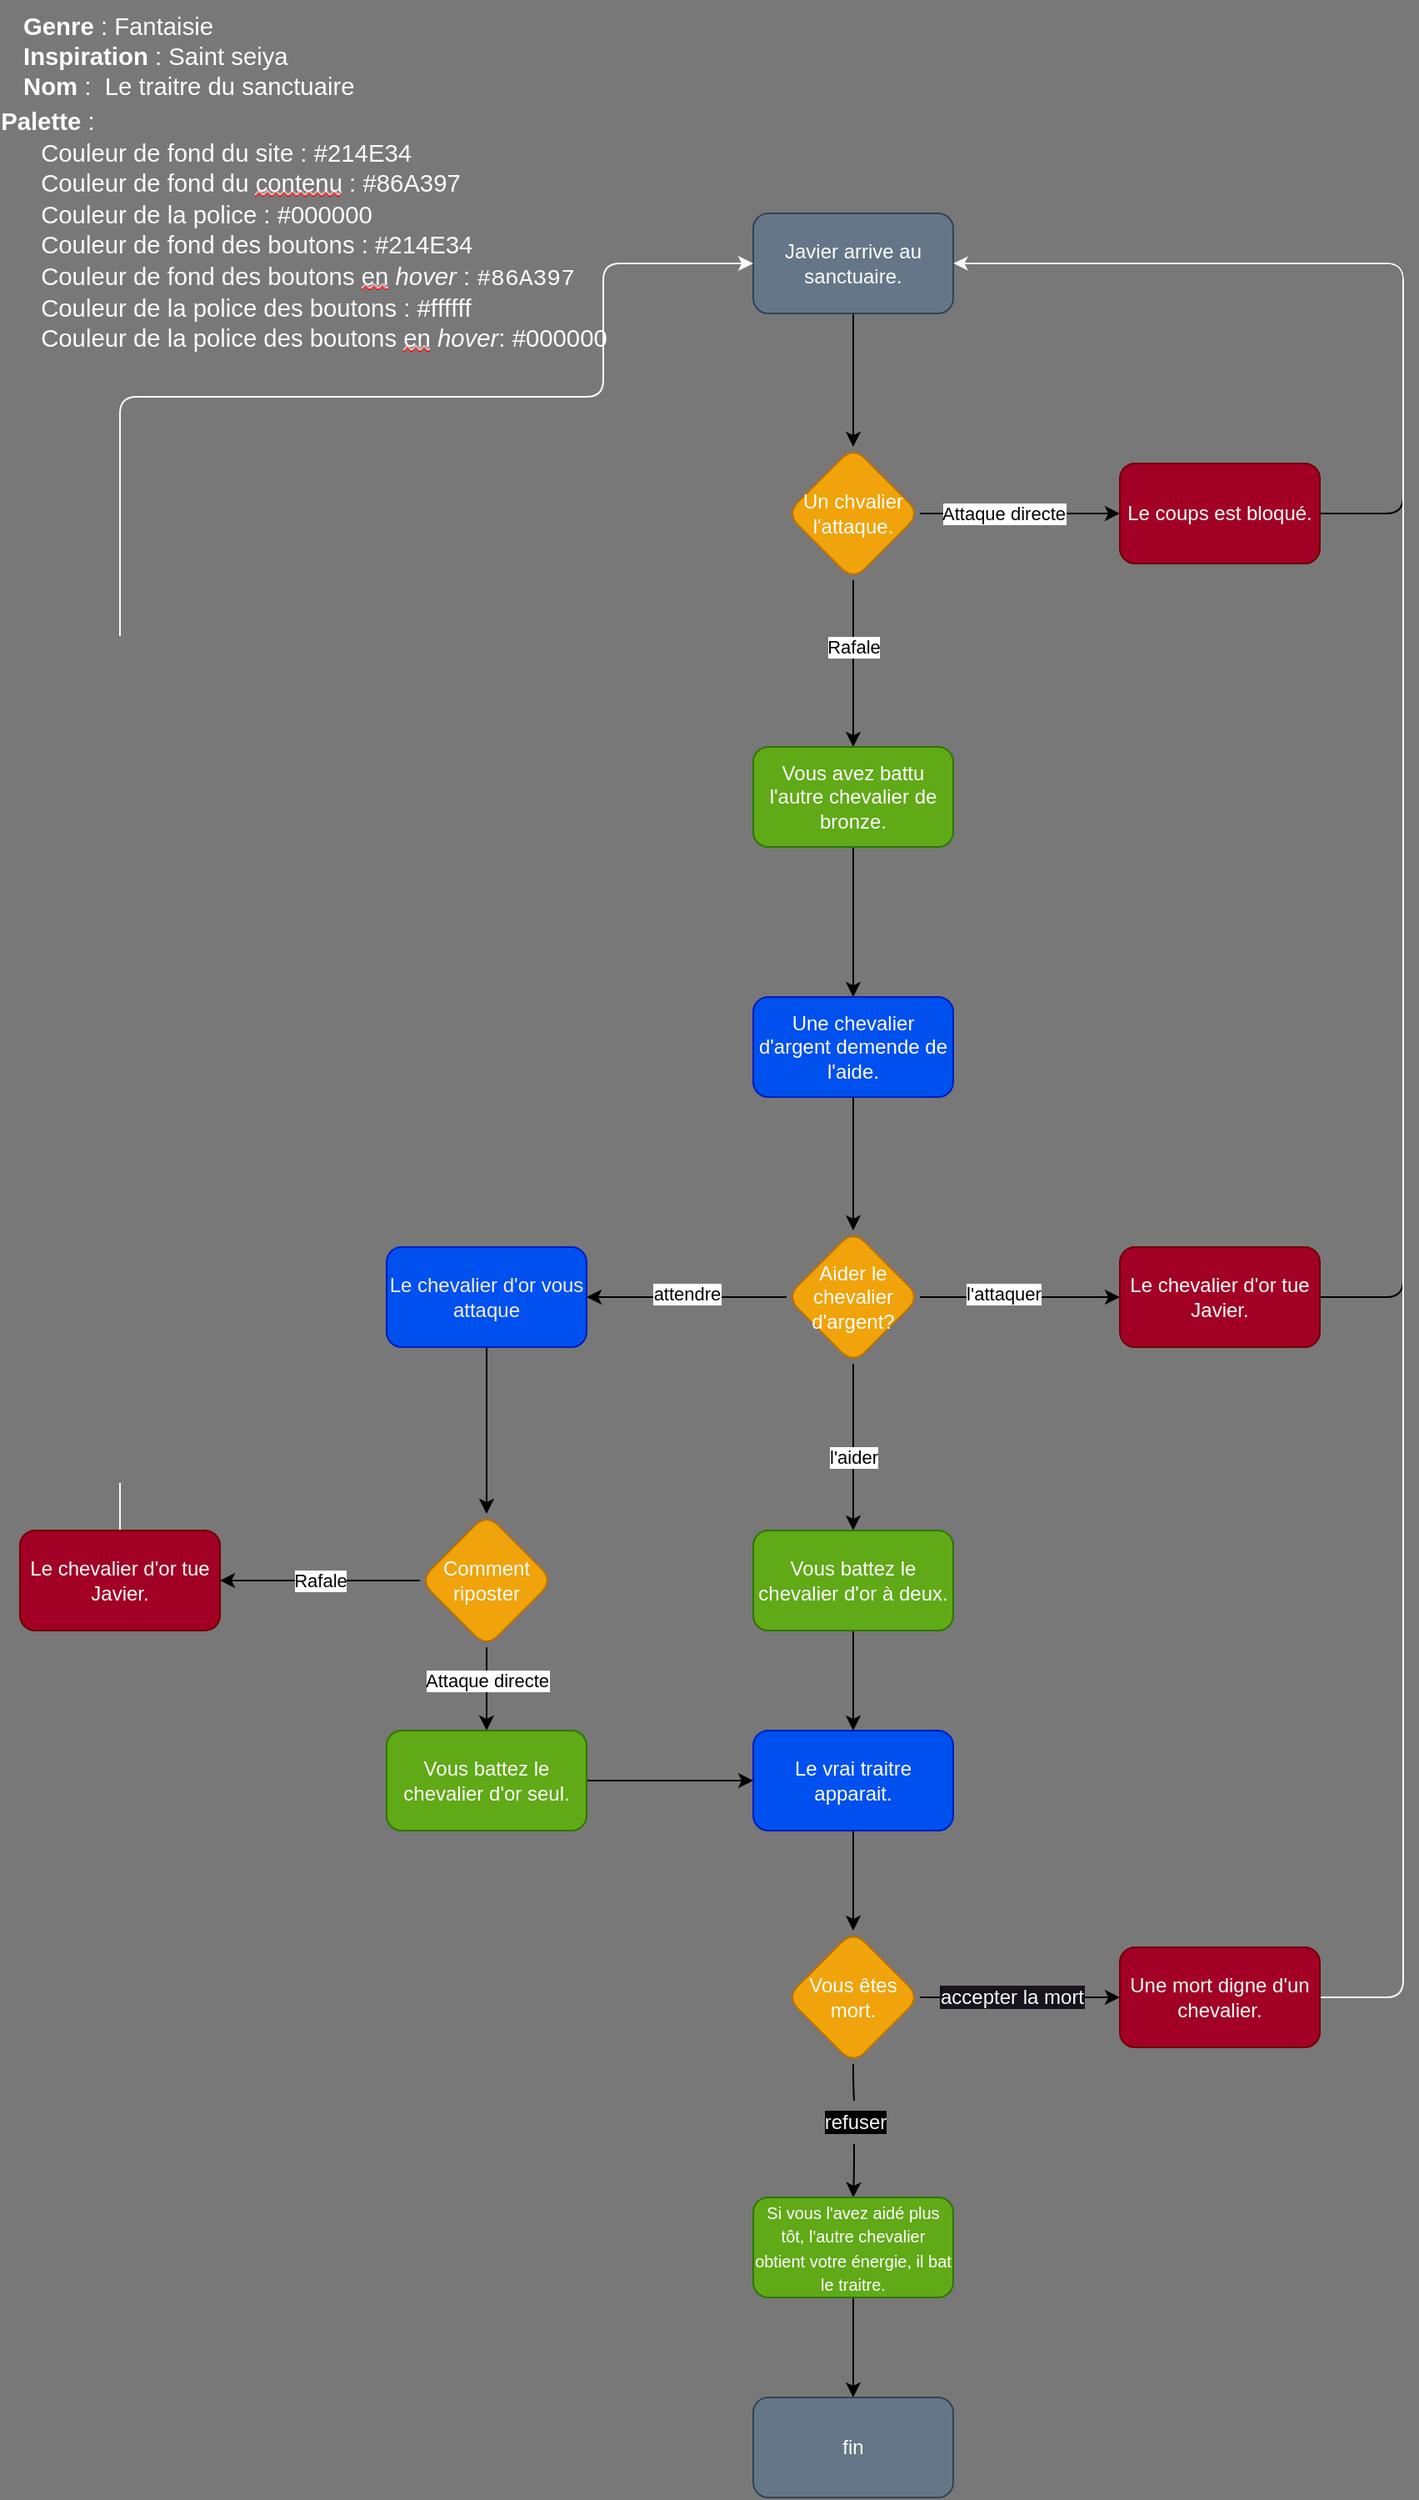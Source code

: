 <mxfile>
    <diagram id="e-8CFmKylmewfyXXPUCR" name="Page-1">
        <mxGraphModel dx="1212" dy="787" grid="0" gridSize="10" guides="0" tooltips="1" connect="1" arrows="1" fold="1" page="0" pageScale="1" pageWidth="850" pageHeight="1100" background="#787878" math="0" shadow="0">
            <root>
                <mxCell id="0"/>
                <mxCell id="1" parent="0"/>
                <mxCell id="6" style="edgeStyle=none;html=1;exitX=0.5;exitY=1;exitDx=0;exitDy=0;entryX=0.5;entryY=0;entryDx=0;entryDy=0;" parent="1" source="2" target="3" edge="1">
                    <mxGeometry relative="1" as="geometry"/>
                </mxCell>
                <mxCell id="2" value="Javier arrive au sanctuaire." style="rounded=1;whiteSpace=wrap;html=1;fillColor=#647687;fontColor=#ffffff;strokeColor=#314354;" parent="1" vertex="1">
                    <mxGeometry x="450" y="130" width="120" height="60" as="geometry"/>
                </mxCell>
                <mxCell id="7" style="edgeStyle=none;html=1;exitX=1;exitY=0.5;exitDx=0;exitDy=0;entryX=0;entryY=0.5;entryDx=0;entryDy=0;" parent="1" source="3" target="4" edge="1">
                    <mxGeometry relative="1" as="geometry"/>
                </mxCell>
                <mxCell id="10" value="Attaque directe" style="edgeLabel;html=1;align=center;verticalAlign=middle;resizable=0;points=[];" parent="7" vertex="1" connectable="0">
                    <mxGeometry x="-0.2" y="-2" relative="1" as="geometry">
                        <mxPoint x="2" y="-2" as="offset"/>
                    </mxGeometry>
                </mxCell>
                <mxCell id="8" style="edgeStyle=none;html=1;exitX=0.5;exitY=1;exitDx=0;exitDy=0;entryX=0.5;entryY=0;entryDx=0;entryDy=0;" parent="1" source="3" target="5" edge="1">
                    <mxGeometry relative="1" as="geometry"/>
                </mxCell>
                <mxCell id="11" value="Rafale" style="edgeLabel;html=1;align=center;verticalAlign=middle;resizable=0;points=[];" parent="8" vertex="1" connectable="0">
                    <mxGeometry x="0.22" relative="1" as="geometry">
                        <mxPoint y="-21" as="offset"/>
                    </mxGeometry>
                </mxCell>
                <mxCell id="3" value="&lt;font color=&quot;#ffffff&quot;&gt;Un chvalier l'attaque.&lt;/font&gt;" style="rhombus;whiteSpace=wrap;html=1;fillColor=#f0a30a;fontColor=#000000;strokeColor=#BD7000;rounded=1;" parent="1" vertex="1">
                    <mxGeometry x="470" y="270" width="80" height="80" as="geometry"/>
                </mxCell>
                <mxCell id="27" style="edgeStyle=orthogonalEdgeStyle;html=1;exitX=1;exitY=0.5;exitDx=0;exitDy=0;fontColor=#FCFCFC;entryX=1;entryY=0.5;entryDx=0;entryDy=0;" parent="1" source="4" target="2" edge="1">
                    <mxGeometry relative="1" as="geometry">
                        <mxPoint x="830" y="310" as="targetPoint"/>
                        <Array as="points">
                            <mxPoint x="840" y="310"/>
                            <mxPoint x="840" y="160"/>
                        </Array>
                    </mxGeometry>
                </mxCell>
                <mxCell id="4" value="Le coups est bloqué." style="rounded=1;whiteSpace=wrap;html=1;fillColor=#a20025;fontColor=#ffffff;strokeColor=#6F0000;" parent="1" vertex="1">
                    <mxGeometry x="670" y="280" width="120" height="60" as="geometry"/>
                </mxCell>
                <mxCell id="18" style="edgeStyle=none;html=1;exitX=0.5;exitY=1;exitDx=0;exitDy=0;entryX=0.5;entryY=0;entryDx=0;entryDy=0;fontColor=#FCFCFC;" parent="1" source="5" target="17" edge="1">
                    <mxGeometry relative="1" as="geometry"/>
                </mxCell>
                <mxCell id="5" value="Vous avez battu l'autre chevalier de bronze." style="rounded=1;whiteSpace=wrap;html=1;fillColor=#60a917;fontColor=#ffffff;strokeColor=#2D7600;" parent="1" vertex="1">
                    <mxGeometry x="450" y="450" width="120" height="60" as="geometry"/>
                </mxCell>
                <mxCell id="14" value="&lt;font color=&quot;#ffffff&quot;&gt;&lt;span style=&quot;margin: 0px; padding: 0px; user-select: text; -webkit-user-drag: none; -webkit-tap-highlight-color: transparent; font-weight: bold; font-size: 11pt; font-family: Calibri, sans-serif; line-height: 18px; font-variant-ligatures: none !important;&quot; lang=&quot;EN-US&quot; class=&quot;TextRun SCXO33708353 BCX0&quot; data-contrast=&quot;auto&quot;&gt;Genre&amp;nbsp;&lt;/span&gt;&lt;span style=&quot;margin: 0px; padding: 0px; user-select: text; -webkit-user-drag: none; -webkit-tap-highlight-color: transparent; font-size: 11pt; font-family: Calibri, sans-serif; line-height: 18px; font-variant-ligatures: none !important;&quot; lang=&quot;EN-US&quot; class=&quot;TextRun SCXO33708353 BCX0&quot; data-contrast=&quot;auto&quot;&gt;: Fantaisie&lt;/span&gt;&lt;span style=&quot;margin: 0px; padding: 0px; user-select: text; -webkit-user-drag: none; -webkit-tap-highlight-color: transparent; font-size: 11pt; line-height: 18px; font-family: WordVisiCarriageReturn_MSFontService, Calibri, sans-serif;&quot; class=&quot;LineBreakBlob BlobObject DragDrop SCXO33708353 BCX0&quot;&gt;&lt;span style=&quot;margin: 0px; padding: 0px; user-select: text; -webkit-user-drag: none; -webkit-tap-highlight-color: transparent;&quot; class=&quot;SCXO33708353 BCX0&quot;&gt;&amp;nbsp;&lt;/span&gt;&lt;br style=&quot;margin: 0px; padding: 0px; user-select: text; -webkit-user-drag: none; -webkit-tap-highlight-color: transparent;&quot; class=&quot;SCXO33708353 BCX0&quot;&gt;&lt;/span&gt;&lt;span style=&quot;margin: 0px; padding: 0px; user-select: text; -webkit-user-drag: none; -webkit-tap-highlight-color: transparent; font-weight: bold; font-size: 11pt; font-family: Calibri, sans-serif; line-height: 18px; font-variant-ligatures: none !important;&quot; lang=&quot;EN-US&quot; class=&quot;TextRun SCXO33708353 BCX0&quot; data-contrast=&quot;auto&quot;&gt;Inspiration&amp;nbsp;&lt;/span&gt;&lt;span style=&quot;margin: 0px; padding: 0px; user-select: text; -webkit-user-drag: none; -webkit-tap-highlight-color: transparent; font-size: 11pt; font-family: Calibri, sans-serif; line-height: 18px; font-variant-ligatures: none !important;&quot; lang=&quot;EN-US&quot; class=&quot;TextRun SCXO33708353 BCX0&quot; data-contrast=&quot;auto&quot;&gt;: Saint seiya&lt;/span&gt;&lt;span style=&quot;margin: 0px; padding: 0px; user-select: text; -webkit-user-drag: none; -webkit-tap-highlight-color: transparent; font-size: 11pt; line-height: 18px; font-family: WordVisiCarriageReturn_MSFontService, Calibri, sans-serif;&quot; class=&quot;LineBreakBlob BlobObject DragDrop SCXO33708353 BCX0&quot;&gt;&lt;span style=&quot;margin: 0px; padding: 0px; user-select: text; -webkit-user-drag: none; -webkit-tap-highlight-color: transparent;&quot; class=&quot;SCXO33708353 BCX0&quot;&gt;&amp;nbsp;&lt;/span&gt;&lt;br style=&quot;margin: 0px; padding: 0px; user-select: text; -webkit-user-drag: none; -webkit-tap-highlight-color: transparent;&quot; class=&quot;SCXO33708353 BCX0&quot;&gt;&lt;/span&gt;&lt;span style=&quot;margin: 0px; padding: 0px; user-select: text; -webkit-user-drag: none; -webkit-tap-highlight-color: transparent; font-weight: bold; font-size: 11pt; font-family: Calibri, sans-serif; line-height: 18px; font-variant-ligatures: none !important;&quot; lang=&quot;EN-US&quot; class=&quot;TextRun SCXO33708353 BCX0&quot; data-contrast=&quot;auto&quot;&gt;Nom&amp;nbsp;&lt;/span&gt;&lt;span style=&quot;margin: 0px; padding: 0px; user-select: text; -webkit-user-drag: none; -webkit-tap-highlight-color: transparent; font-size: 11pt; font-family: Calibri, sans-serif; line-height: 18px; font-variant-ligatures: none !important;&quot; lang=&quot;EN-US&quot; class=&quot;TextRun SCXO33708353 BCX0&quot; data-contrast=&quot;auto&quot;&gt;: &lt;/span&gt;&lt;span style=&quot;margin: 0px; padding: 0px; user-select: text; -webkit-user-drag: none; -webkit-tap-highlight-color: transparent; font-size: 11pt; line-height: 18px; font-family: Calibri, sans-serif;&quot; class=&quot;EOP SCXO33708353 BCX0&quot;&gt;&amp;nbsp;Le traitre&amp;nbsp;du sanctuaire&lt;br&gt;&lt;/span&gt;&lt;/font&gt;" style="text;html=1;align=left;verticalAlign=middle;resizable=0;points=[];autosize=1;strokeColor=none;fillColor=none;" parent="1" vertex="1">
                    <mxGeometry x="10" y="2" width="199" height="66" as="geometry"/>
                </mxCell>
                <mxCell id="16" value="&lt;p style=&quot;margin: 0px; padding: 0px; user-select: text; -webkit-user-drag: none; -webkit-tap-highlight-color: transparent; overflow-wrap: break-word; font-family: Calibri, sans-serif; font-size: 14.667px; text-align: left; vertical-align: baseline; font-kerning: none;&quot; lang=&quot;FR-CA&quot; class=&quot;Paragraph SCXO118537316 BCX0&quot;&gt;&lt;font style=&quot;&quot; color=&quot;#fcfcfc&quot;&gt;&lt;span style=&quot;margin: 0px; padding: 0px; user-select: text; -webkit-user-drag: none; -webkit-tap-highlight-color: transparent; font-weight: bold; font-size: 11pt; line-height: 18px; font-variant-ligatures: none !important;&quot; lang=&quot;EN-US&quot; class=&quot;TextRun SCXO118537316 BCX0&quot; data-contrast=&quot;auto&quot;&gt;Palette&amp;nbsp;&lt;/span&gt;&lt;span style=&quot;margin: 0px; padding: 0px; user-select: text; -webkit-user-drag: none; -webkit-tap-highlight-color: transparent; font-size: 11pt; line-height: 18px; font-variant-ligatures: none !important;&quot; lang=&quot;EN-US&quot; class=&quot;TextRun SCXO118537316 BCX0&quot; data-contrast=&quot;auto&quot;&gt;:&amp;nbsp;&lt;/span&gt;&lt;span style=&quot;margin: 0px; padding: 0px; user-select: text; -webkit-user-drag: none; -webkit-tap-highlight-color: transparent; font-size: 11pt; line-height: 18px;&quot; class=&quot;EOP SCXO118537316 BCX0&quot;&gt;&amp;nbsp;&lt;/span&gt;&lt;/font&gt;&lt;/p&gt;&lt;ul style=&quot;margin: 0px; padding: 0px; user-select: text; -webkit-user-drag: none; -webkit-tap-highlight-color: transparent; overflow: visible; cursor: text; font-family: verdana; font-size: 14.667px; text-align: left;&quot; role=&quot;list&quot; class=&quot;BulletListStyle1 SCXO118537316 BCX0&quot;&gt;&lt;li style=&quot;margin: 0px 0px 0px 24px; padding-top: 0px; padding-bottom: 0px; user-select: text; -webkit-user-drag: none; -webkit-tap-highlight-color: transparent; overflow: visible; cursor: text; clear: both; position: relative; direction: ltr; display: block; font-size: 11pt; font-family: Calibri, sans-serif; vertical-align: baseline;&quot; class=&quot;OutlineElement Ltr SCXO118537316 BCX0&quot; data-aria-level=&quot;2&quot; role=&quot;listitem&quot; data-aria-posinset=&quot;1&quot;&gt;&lt;p style=&quot;margin: 0px; padding: 0px; user-select: text; -webkit-user-drag: none; -webkit-tap-highlight-color: transparent; overflow-wrap: break-word; vertical-align: baseline; font-kerning: none;&quot; lang=&quot;FR-CA&quot; class=&quot;Paragraph SCXO118537316 BCX0&quot;&gt;&lt;font color=&quot;#fcfcfc&quot;&gt;&lt;span style=&quot;margin: 0px; padding: 0px; user-select: text; -webkit-user-drag: none; -webkit-tap-highlight-color: transparent; font-size: 11pt; line-height: 18px; font-variant-ligatures: none !important;&quot; lang=&quot;EN-US&quot; class=&quot;TextRun SCXO118537316 BCX0&quot; data-contrast=&quot;auto&quot;&gt;Couleur de fond du site : #&lt;/span&gt;&lt;span style=&quot;margin: 0px; padding: 0px; user-select: text; -webkit-user-drag: none; -webkit-tap-highlight-color: transparent; font-size: 11pt; line-height: 18px;&quot; class=&quot;EOP SCXO118537316 BCX0&quot;&gt;&lt;span style=&quot;font-size: 14.667px; font-variant-ligatures: none;&quot;&gt;214E34&lt;/span&gt;&amp;nbsp;&lt;/span&gt;&lt;/font&gt;&lt;/p&gt;&lt;/li&gt;&lt;li style=&quot;margin: 0px 0px 0px 24px; padding-top: 0px; padding-bottom: 0px; user-select: text; -webkit-user-drag: none; -webkit-tap-highlight-color: transparent; overflow: visible; cursor: text; clear: both; position: relative; direction: ltr; display: block; font-size: 11pt; font-family: Calibri, sans-serif; vertical-align: baseline;&quot; class=&quot;OutlineElement Ltr SCXO118537316 BCX0&quot; data-aria-level=&quot;2&quot; role=&quot;listitem&quot; data-aria-posinset=&quot;2&quot;&gt;&lt;p style=&quot;margin: 0px; padding: 0px; user-select: text; -webkit-user-drag: none; -webkit-tap-highlight-color: transparent; overflow-wrap: break-word; vertical-align: baseline; font-kerning: none;&quot; lang=&quot;FR-CA&quot; class=&quot;Paragraph SCXO118537316 BCX0&quot;&gt;&lt;font color=&quot;#fcfcfc&quot;&gt;&lt;span style=&quot;margin: 0px; padding: 0px; user-select: text; -webkit-user-drag: none; -webkit-tap-highlight-color: transparent; font-size: 11pt; line-height: 18px; font-variant-ligatures: none !important;&quot; lang=&quot;EN-US&quot; class=&quot;TextRun SCXO118537316 BCX0&quot; data-contrast=&quot;auto&quot;&gt;&lt;span style=&quot;margin: 0px; padding: 0px; user-select: text; -webkit-user-drag: none; -webkit-tap-highlight-color: transparent;&quot; class=&quot;NormalTextRun SCXO118537316 BCX0&quot;&gt;Couleur de fond du&amp;nbsp;&lt;/span&gt;&lt;span style=&quot;margin: 0px; padding: 0px; user-select: text; -webkit-user-drag: none; -webkit-tap-highlight-color: transparent; background-repeat: repeat-x; background-position: left bottom; background-image: url(&amp;quot;data:image/gif;base64,R0lGODlhBQAEAJECAP////8AAAAAAAAAACH5BAEAAAIALAAAAAAFAAQAAAIIlGAXCCHrTCgAOw==&amp;quot;); border-bottom: 1px solid transparent;&quot; class=&quot;SpellingError SCXO118537316 BCX0&quot;&gt;contenu&lt;/span&gt;&lt;span style=&quot;margin: 0px; padding: 0px; user-select: text; -webkit-user-drag: none; -webkit-tap-highlight-color: transparent;&quot; class=&quot;NormalTextRun SCXO118537316 BCX0&quot;&gt;&amp;nbsp;:&amp;nbsp;&lt;/span&gt;&lt;/span&gt;&lt;span style=&quot;margin: 0px; padding: 0px; user-select: text; -webkit-user-drag: none; -webkit-tap-highlight-color: transparent; font-size: 11pt; line-height: 18px;&quot; class=&quot;EOP SCXO118537316 BCX0&quot;&gt;&lt;span style=&quot;font-size: 14.667px; font-variant-ligatures: none;&quot;&gt;#&lt;/span&gt;&lt;/span&gt;&lt;/font&gt;&lt;span style=&quot;color: rgb(252, 252, 252); font-size: 14.667px; font-variant-ligatures: none; background-color: initial;&quot;&gt;86A397&lt;/span&gt;&lt;/p&gt;&lt;/li&gt;&lt;li style=&quot;margin: 0px 0px 0px 24px; padding-top: 0px; padding-bottom: 0px; user-select: text; -webkit-user-drag: none; -webkit-tap-highlight-color: transparent; overflow: visible; cursor: text; clear: both; position: relative; direction: ltr; display: block; font-size: 11pt; font-family: Calibri, sans-serif; vertical-align: baseline;&quot; class=&quot;OutlineElement Ltr SCXO118537316 BCX0&quot; data-aria-level=&quot;2&quot; role=&quot;listitem&quot; data-aria-posinset=&quot;3&quot;&gt;&lt;p style=&quot;margin: 0px; padding: 0px; user-select: text; -webkit-user-drag: none; -webkit-tap-highlight-color: transparent; overflow-wrap: break-word; vertical-align: baseline; font-kerning: none;&quot; lang=&quot;FR-CA&quot; class=&quot;Paragraph SCXO118537316 BCX0&quot;&gt;&lt;font color=&quot;#fcfcfc&quot;&gt;&lt;span style=&quot;margin: 0px; padding: 0px; user-select: text; -webkit-user-drag: none; -webkit-tap-highlight-color: transparent; font-size: 11pt; line-height: 18px; font-variant-ligatures: none !important;&quot; lang=&quot;EN-US&quot; class=&quot;TextRun SCXO118537316 BCX0&quot; data-contrast=&quot;auto&quot;&gt;Couleur de la police : #000000&lt;/span&gt;&lt;span style=&quot;margin: 0px; padding: 0px; user-select: text; -webkit-user-drag: none; -webkit-tap-highlight-color: transparent; font-size: 11pt; line-height: 18px;&quot; class=&quot;EOP SCXO118537316 BCX0&quot;&gt;&amp;nbsp;&lt;/span&gt;&lt;/font&gt;&lt;/p&gt;&lt;/li&gt;&lt;li style=&quot;margin: 0px 0px 0px 24px; padding-top: 0px; padding-bottom: 0px; user-select: text; -webkit-user-drag: none; -webkit-tap-highlight-color: transparent; overflow: visible; cursor: text; clear: both; position: relative; direction: ltr; display: block; font-size: 11pt; font-family: Calibri, sans-serif; vertical-align: baseline;&quot; class=&quot;OutlineElement Ltr SCXO118537316 BCX0&quot; data-aria-level=&quot;2&quot; role=&quot;listitem&quot; data-aria-posinset=&quot;4&quot;&gt;&lt;p style=&quot;margin: 0px; padding: 0px; user-select: text; -webkit-user-drag: none; -webkit-tap-highlight-color: transparent; overflow-wrap: break-word; vertical-align: baseline; font-kerning: none;&quot; lang=&quot;FR-CA&quot; class=&quot;Paragraph SCXO118537316 BCX0&quot;&gt;&lt;font color=&quot;#fcfcfc&quot;&gt;&lt;span style=&quot;margin: 0px; padding: 0px; user-select: text; -webkit-user-drag: none; -webkit-tap-highlight-color: transparent; font-size: 11pt; line-height: 18px; font-variant-ligatures: none !important;&quot; lang=&quot;EN-US&quot; class=&quot;TextRun SCXO118537316 BCX0&quot; data-contrast=&quot;auto&quot;&gt;Couleur de fond des boutons : #&lt;/span&gt;&lt;/font&gt;&lt;span style=&quot;background-color: initial; color: rgb(252, 252, 252); font-size: 14.667px; font-variant-ligatures: none;&quot;&gt;214E34&lt;/span&gt;&lt;span style=&quot;background-color: initial; color: rgb(252, 252, 252); font-size: 14.667px;&quot;&gt;&amp;nbsp;&lt;/span&gt;&lt;/p&gt;&lt;/li&gt;&lt;li style=&quot;margin: 0px 0px 0px 24px; padding-top: 0px; padding-bottom: 0px; user-select: text; -webkit-user-drag: none; -webkit-tap-highlight-color: transparent; overflow: visible; cursor: text; clear: both; position: relative; direction: ltr; display: block; font-size: 11pt; font-family: Calibri, sans-serif; vertical-align: baseline;&quot; class=&quot;OutlineElement Ltr SCXO118537316 BCX0&quot; data-aria-level=&quot;2&quot; role=&quot;listitem&quot; data-aria-posinset=&quot;5&quot;&gt;&lt;p style=&quot;margin: 0px; padding: 0px; user-select: text; -webkit-user-drag: none; -webkit-tap-highlight-color: transparent; overflow-wrap: break-word; vertical-align: baseline; font-kerning: none;&quot; lang=&quot;FR-CA&quot; class=&quot;Paragraph SCXO118537316 BCX0&quot;&gt;&lt;font color=&quot;#fcfcfc&quot;&gt;&lt;span style=&quot;margin: 0px; padding: 0px; user-select: text; -webkit-user-drag: none; -webkit-tap-highlight-color: transparent; font-size: 11pt; line-height: 18px; font-variant-ligatures: none !important;&quot; lang=&quot;EN-US&quot; class=&quot;TextRun SCXO118537316 BCX0&quot; data-contrast=&quot;auto&quot;&gt;&lt;span style=&quot;margin: 0px; padding: 0px; user-select: text; -webkit-user-drag: none; -webkit-tap-highlight-color: transparent;&quot; class=&quot;NormalTextRun SCXO118537316 BCX0&quot;&gt;Couleur de fond des boutons&amp;nbsp;&lt;/span&gt;&lt;span style=&quot;margin: 0px; padding: 0px; user-select: text; -webkit-user-drag: none; -webkit-tap-highlight-color: transparent; background-repeat: repeat-x; background-position: left bottom; background-image: url(&amp;quot;data:image/gif;base64,R0lGODlhBQAEAJECAP////8AAAAAAAAAACH5BAEAAAIALAAAAAAFAAQAAAIIlGAXCCHrTCgAOw==&amp;quot;); border-bottom: 1px solid transparent;&quot; class=&quot;SpellingError SCXO118537316 BCX0&quot;&gt;en&lt;/span&gt;&lt;span style=&quot;margin: 0px; padding: 0px; user-select: text; -webkit-user-drag: none; -webkit-tap-highlight-color: transparent;&quot; class=&quot;NormalTextRun SCXO118537316 BCX0&quot;&gt;&amp;nbsp;&lt;/span&gt;&lt;/span&gt;&lt;span style=&quot;margin: 0px; padding: 0px; user-select: text; -webkit-user-drag: none; -webkit-tap-highlight-color: transparent; font-style: italic; font-size: 11pt; line-height: 18px; font-variant-ligatures: none !important;&quot; lang=&quot;EN-US&quot; class=&quot;TextRun SCXO118537316 BCX0&quot; data-contrast=&quot;auto&quot;&gt;hover&amp;nbsp;&lt;/span&gt;&lt;span style=&quot;margin: 0px; padding: 0px; user-select: text; -webkit-user-drag: none; -webkit-tap-highlight-color: transparent; font-size: 11pt; line-height: 18px; font-variant-ligatures: none !important;&quot; lang=&quot;EN-US&quot; class=&quot;TextRun SCXO118537316 BCX0&quot; data-contrast=&quot;auto&quot;&gt;:&amp;nbsp;&lt;/span&gt;&lt;/font&gt;&lt;span style=&quot;font-family: Consolas, &amp;quot;Courier New&amp;quot;, monospace; font-size: 14px;&quot;&gt;&lt;font color=&quot;#fcfcfc&quot;&gt;#86A397&lt;/font&gt;&lt;/span&gt;&lt;span style=&quot;font-size: 11pt; color: rgb(252, 252, 252); background-color: initial;&quot;&gt;&amp;nbsp;&lt;/span&gt;&lt;/p&gt;&lt;/li&gt;&lt;li style=&quot;margin: 0px 0px 0px 24px; padding-top: 0px; padding-bottom: 0px; user-select: text; -webkit-user-drag: none; -webkit-tap-highlight-color: transparent; overflow: visible; cursor: text; clear: both; position: relative; direction: ltr; display: block; font-size: 11pt; font-family: Calibri, sans-serif; vertical-align: baseline;&quot; class=&quot;OutlineElement Ltr SCXO118537316 BCX0&quot; data-aria-level=&quot;2&quot; role=&quot;listitem&quot; data-aria-posinset=&quot;6&quot;&gt;&lt;p style=&quot;margin: 0px; padding: 0px; user-select: text; -webkit-user-drag: none; -webkit-tap-highlight-color: transparent; overflow-wrap: break-word; vertical-align: baseline; font-kerning: none;&quot; lang=&quot;FR-CA&quot; class=&quot;Paragraph SCXO118537316 BCX0&quot;&gt;&lt;font color=&quot;#fcfcfc&quot;&gt;&lt;span style=&quot;margin: 0px; padding: 0px; user-select: text; -webkit-user-drag: none; -webkit-tap-highlight-color: transparent; font-size: 11pt; line-height: 18px; font-variant-ligatures: none !important;&quot; lang=&quot;EN-US&quot; class=&quot;TextRun SCXO118537316 BCX0&quot; data-contrast=&quot;auto&quot;&gt;Couleur de la police des boutons : #ffffff&lt;/span&gt;&lt;span style=&quot;margin: 0px; padding: 0px; user-select: text; -webkit-user-drag: none; -webkit-tap-highlight-color: transparent; font-size: 11pt; line-height: 18px;&quot; class=&quot;EOP SCXO118537316 BCX0&quot;&gt;&amp;nbsp;&lt;/span&gt;&lt;/font&gt;&lt;/p&gt;&lt;/li&gt;&lt;li style=&quot;margin: 0px 0px 0px 24px; padding-top: 0px; padding-bottom: 0px; user-select: text; -webkit-user-drag: none; -webkit-tap-highlight-color: transparent; overflow: visible; cursor: text; clear: both; position: relative; direction: ltr; display: block; font-size: 11pt; font-family: Calibri, sans-serif; vertical-align: baseline;&quot; class=&quot;OutlineElement Ltr SCXO118537316 BCX0&quot; data-aria-level=&quot;2&quot; role=&quot;listitem&quot; data-aria-posinset=&quot;7&quot;&gt;&lt;p style=&quot;margin: 0px; padding: 0px; user-select: text; -webkit-user-drag: none; -webkit-tap-highlight-color: transparent; overflow-wrap: break-word; vertical-align: baseline; font-kerning: none;&quot; lang=&quot;FR-CA&quot; class=&quot;Paragraph SCXO118537316 BCX0&quot;&gt;&lt;font style=&quot;&quot; color=&quot;#fcfcfc&quot;&gt;&lt;span style=&quot;margin: 0px; padding: 0px; user-select: text; -webkit-user-drag: none; -webkit-tap-highlight-color: transparent; font-size: 11pt; line-height: 18px; font-variant-ligatures: none !important;&quot; lang=&quot;EN-US&quot; class=&quot;TextRun SCXO118537316 BCX0&quot; data-contrast=&quot;auto&quot;&gt;Couleur de la police des boutons&amp;nbsp;&lt;/span&gt;&lt;span style=&quot;margin: 0px; padding: 0px; user-select: text; -webkit-user-drag: none; -webkit-tap-highlight-color: transparent; font-size: 11pt; line-height: 18px; font-variant-ligatures: none !important;&quot; lang=&quot;EN-US&quot; class=&quot;TextRun SCXO118537316 BCX0&quot; data-contrast=&quot;auto&quot;&gt;&lt;span style=&quot;margin: 0px; padding: 0px; user-select: text; -webkit-user-drag: none; -webkit-tap-highlight-color: transparent; background-repeat: repeat-x; background-position: left bottom; background-image: url(&amp;quot;data:image/gif;base64,R0lGODlhBQAEAJECAP////8AAAAAAAAAACH5BAEAAAIALAAAAAAFAAQAAAIIlGAXCCHrTCgAOw==&amp;quot;); border-bottom: 1px solid transparent;&quot; class=&quot;SpellingError SCXO118537316 BCX0&quot;&gt;en&lt;/span&gt;&lt;span style=&quot;margin: 0px; padding: 0px; user-select: text; -webkit-user-drag: none; -webkit-tap-highlight-color: transparent;&quot; class=&quot;NormalTextRun SCXO118537316 BCX0&quot;&gt;&amp;nbsp;&lt;/span&gt;&lt;/span&gt;&lt;span style=&quot;margin: 0px; padding: 0px; user-select: text; -webkit-user-drag: none; -webkit-tap-highlight-color: transparent; font-style: italic; font-size: 11pt; line-height: 18px; font-variant-ligatures: none !important;&quot; lang=&quot;EN-US&quot; class=&quot;TextRun SCXO118537316 BCX0&quot; data-contrast=&quot;auto&quot;&gt;hover&lt;/span&gt;&lt;span style=&quot;margin: 0px; padding: 0px; user-select: text; -webkit-user-drag: none; -webkit-tap-highlight-color: transparent; font-size: 11pt; line-height: 18px; font-variant-ligatures: none !important;&quot; lang=&quot;EN-US&quot; class=&quot;TextRun SCXO118537316 BCX0&quot; data-contrast=&quot;auto&quot;&gt;: #000000&lt;/span&gt;&lt;/font&gt;&lt;span style=&quot;background-color: transparent; color: windowtext; margin: 0px; padding: 0px; user-select: text; -webkit-user-drag: none; -webkit-tap-highlight-color: transparent; font-size: 11pt; line-height: 18px;&quot; class=&quot;EOP SCXO118537316 BCX0&quot;&gt;&amp;nbsp;&lt;/span&gt;&lt;/p&gt;&lt;/li&gt;&lt;/ul&gt;" style="text;html=1;align=center;verticalAlign=middle;resizable=0;points=[];autosize=1;strokeColor=none;fillColor=none;" parent="1" vertex="1">
                    <mxGeometry x="5" y="59" width="354" height="161" as="geometry"/>
                </mxCell>
                <mxCell id="23" style="edgeStyle=none;html=1;exitX=0.5;exitY=1;exitDx=0;exitDy=0;entryX=0.5;entryY=0;entryDx=0;entryDy=0;fontColor=#FCFCFC;" parent="1" source="17" target="19" edge="1">
                    <mxGeometry relative="1" as="geometry"/>
                </mxCell>
                <mxCell id="17" value="Une chevalier d'argent demende de l'aide." style="rounded=1;whiteSpace=wrap;html=1;fillColor=#0050ef;fontColor=#ffffff;strokeColor=#001DBC;" parent="1" vertex="1">
                    <mxGeometry x="450" y="600" width="120" height="60" as="geometry"/>
                </mxCell>
                <mxCell id="21" style="edgeStyle=none;html=1;exitX=1;exitY=0.5;exitDx=0;exitDy=0;entryX=0;entryY=0.5;entryDx=0;entryDy=0;fontColor=#FCFCFC;" parent="1" source="19" target="20" edge="1">
                    <mxGeometry relative="1" as="geometry"/>
                </mxCell>
                <mxCell id="25" style="edgeStyle=none;html=1;exitX=0.5;exitY=1;exitDx=0;exitDy=0;entryX=0.5;entryY=0;entryDx=0;entryDy=0;fontColor=#FCFCFC;" parent="1" source="19" target="24" edge="1">
                    <mxGeometry relative="1" as="geometry"/>
                </mxCell>
                <mxCell id="30" style="edgeStyle=orthogonalEdgeStyle;html=1;exitX=0;exitY=0.5;exitDx=0;exitDy=0;entryX=1;entryY=0.5;entryDx=0;entryDy=0;fontColor=#FCFCFC;" parent="1" source="19" target="58" edge="1">
                    <mxGeometry relative="1" as="geometry">
                        <mxPoint x="340" y="780" as="targetPoint"/>
                    </mxGeometry>
                </mxCell>
                <mxCell id="19" value="&lt;font color=&quot;#ffffff&quot;&gt;Aider le chevalier d'argent?&lt;/font&gt;" style="rhombus;whiteSpace=wrap;html=1;fillColor=#f0a30a;fontColor=#000000;strokeColor=#BD7000;rounded=1;" parent="1" vertex="1">
                    <mxGeometry x="470" y="740" width="80" height="80" as="geometry"/>
                </mxCell>
                <mxCell id="28" style="edgeStyle=orthogonalEdgeStyle;html=1;exitX=1;exitY=0.5;exitDx=0;exitDy=0;fontColor=#FCFCFC;entryX=1;entryY=0.5;entryDx=0;entryDy=0;" parent="1" source="20" target="2" edge="1">
                    <mxGeometry relative="1" as="geometry">
                        <mxPoint x="840" y="330" as="targetPoint"/>
                        <Array as="points">
                            <mxPoint x="840" y="780"/>
                            <mxPoint x="840" y="160"/>
                        </Array>
                    </mxGeometry>
                </mxCell>
                <mxCell id="20" value="Le chevalier d'or tue Javier." style="rounded=1;whiteSpace=wrap;html=1;fillColor=#a20025;fontColor=#ffffff;strokeColor=#6F0000;" parent="1" vertex="1">
                    <mxGeometry x="670" y="750" width="120" height="60" as="geometry"/>
                </mxCell>
                <mxCell id="22" value="l'attaquer" style="edgeLabel;html=1;align=center;verticalAlign=middle;resizable=0;points=[];" parent="1" vertex="1" connectable="0">
                    <mxGeometry x="610" y="782" as="geometry">
                        <mxPoint x="-10" y="-4" as="offset"/>
                    </mxGeometry>
                </mxCell>
                <mxCell id="34" style="edgeStyle=orthogonalEdgeStyle;html=1;exitX=0.5;exitY=1;exitDx=0;exitDy=0;entryX=0.5;entryY=0;entryDx=0;entryDy=0;fontColor=#FCFCFC;" parent="1" source="24" target="33" edge="1">
                    <mxGeometry relative="1" as="geometry"/>
                </mxCell>
                <mxCell id="24" value="Vous battez le chevalier d'or à deux." style="rounded=1;whiteSpace=wrap;html=1;fillColor=#60a917;fontColor=#ffffff;strokeColor=#2D7600;" parent="1" vertex="1">
                    <mxGeometry x="450" y="920" width="120" height="60" as="geometry"/>
                </mxCell>
                <mxCell id="26" value="l'aider" style="edgeLabel;html=1;align=center;verticalAlign=middle;resizable=0;points=[];" parent="1" vertex="1" connectable="0">
                    <mxGeometry x="520" y="880" as="geometry">
                        <mxPoint x="-10" y="-4" as="offset"/>
                    </mxGeometry>
                </mxCell>
                <mxCell id="32" style="edgeStyle=orthogonalEdgeStyle;html=1;exitX=0.5;exitY=0;exitDx=0;exitDy=0;entryX=0;entryY=0.5;entryDx=0;entryDy=0;fontColor=#FCFCFC;fillColor=#f9f7ed;strokeColor=#fafafa;" parent="1" source="48" target="2" edge="1">
                    <mxGeometry relative="1" as="geometry">
                        <Array as="points">
                            <mxPoint x="70" y="240"/>
                            <mxPoint x="360" y="240"/>
                            <mxPoint x="360" y="160"/>
                        </Array>
                        <mxPoint x="280" y="750" as="sourcePoint"/>
                    </mxGeometry>
                </mxCell>
                <mxCell id="49" style="edgeStyle=none;html=1;exitX=0;exitY=0.5;exitDx=0;exitDy=0;entryX=1;entryY=0.5;entryDx=0;entryDy=0;" parent="1" source="51" target="48" edge="1">
                    <mxGeometry relative="1" as="geometry">
                        <mxPoint x="220" y="780" as="sourcePoint"/>
                    </mxGeometry>
                </mxCell>
                <mxCell id="31" value="attendre" style="edgeLabel;html=1;align=center;verticalAlign=middle;resizable=0;points=[];" parent="1" vertex="1" connectable="0">
                    <mxGeometry x="420" y="782" as="geometry">
                        <mxPoint x="-10" y="-4" as="offset"/>
                    </mxGeometry>
                </mxCell>
                <mxCell id="36" style="edgeStyle=orthogonalEdgeStyle;html=1;exitX=0.5;exitY=1;exitDx=0;exitDy=0;entryX=0.5;entryY=0;entryDx=0;entryDy=0;fontColor=#FCFCFC;" parent="1" source="33" target="35" edge="1">
                    <mxGeometry relative="1" as="geometry"/>
                </mxCell>
                <mxCell id="33" value="Le vrai traitre apparait." style="rounded=1;whiteSpace=wrap;html=1;fillColor=#0050ef;fontColor=#ffffff;strokeColor=#001DBC;" parent="1" vertex="1">
                    <mxGeometry x="450" y="1040" width="120" height="60" as="geometry"/>
                </mxCell>
                <mxCell id="38" style="edgeStyle=orthogonalEdgeStyle;html=1;exitX=0.5;exitY=1;exitDx=0;exitDy=0;entryX=0.5;entryY=0;entryDx=0;entryDy=0;fontColor=#FCFCFC;startArrow=none;" parent="1" source="39" target="37" edge="1">
                    <mxGeometry relative="1" as="geometry"/>
                </mxCell>
                <mxCell id="44" style="edgeStyle=orthogonalEdgeStyle;html=1;exitX=1;exitY=0.5;exitDx=0;exitDy=0;entryX=0;entryY=0.5;entryDx=0;entryDy=0;fontColor=#FCFCFC;" parent="1" source="35" target="43" edge="1">
                    <mxGeometry relative="1" as="geometry"/>
                </mxCell>
                <mxCell id="35" value="&lt;font color=&quot;#ffffff&quot;&gt;Vous êtes mort.&lt;/font&gt;" style="rhombus;whiteSpace=wrap;html=1;fillColor=#f0a30a;fontColor=#000000;strokeColor=#BD7000;rounded=1;" parent="1" vertex="1">
                    <mxGeometry x="470" y="1160" width="80" height="80" as="geometry"/>
                </mxCell>
                <mxCell id="42" style="edgeStyle=orthogonalEdgeStyle;html=1;exitX=0.5;exitY=1;exitDx=0;exitDy=0;entryX=0.5;entryY=0;entryDx=0;entryDy=0;fontColor=#FCFCFC;" parent="1" source="37" target="41" edge="1">
                    <mxGeometry relative="1" as="geometry"/>
                </mxCell>
                <mxCell id="37" value="&lt;font style=&quot;font-size: 10px;&quot;&gt;Si vous l'avez aidé plus tôt, l'autre chevalier obtient votre énergie, il bat le traitre.&lt;/font&gt;" style="rounded=1;whiteSpace=wrap;html=1;fillColor=#60a917;fontColor=#ffffff;strokeColor=#2D7600;" parent="1" vertex="1">
                    <mxGeometry x="450" y="1320" width="120" height="60" as="geometry"/>
                </mxCell>
                <mxCell id="40" value="" style="edgeStyle=orthogonalEdgeStyle;html=1;exitX=0.5;exitY=1;exitDx=0;exitDy=0;entryX=0.5;entryY=0;entryDx=0;entryDy=0;fontColor=#FCFCFC;endArrow=none;" parent="1" source="35" target="39" edge="1">
                    <mxGeometry relative="1" as="geometry">
                        <mxPoint x="510" y="1240" as="sourcePoint"/>
                        <mxPoint x="510" y="1320" as="targetPoint"/>
                    </mxGeometry>
                </mxCell>
                <mxCell id="39" value="&lt;span style=&quot;background-color: rgb(0, 0, 0);&quot;&gt;refuser&lt;/span&gt;" style="text;html=1;align=center;verticalAlign=middle;resizable=0;points=[];autosize=1;strokeColor=none;fillColor=none;fontColor=#FCFCFC;" parent="1" vertex="1">
                    <mxGeometry x="483" y="1262" width="55" height="26" as="geometry"/>
                </mxCell>
                <mxCell id="41" value="fin" style="rounded=1;whiteSpace=wrap;html=1;fillColor=#647687;fontColor=#ffffff;strokeColor=#314354;" parent="1" vertex="1">
                    <mxGeometry x="450" y="1440" width="120" height="60" as="geometry"/>
                </mxCell>
                <mxCell id="46" style="edgeStyle=orthogonalEdgeStyle;html=1;exitX=1;exitY=0.5;exitDx=0;exitDy=0;entryX=1;entryY=0.5;entryDx=0;entryDy=0;fontColor=#FCFCFC;fillColor=#f9f7ed;strokeColor=#f7f7f8;" parent="1" source="43" target="2" edge="1">
                    <mxGeometry relative="1" as="geometry">
                        <Array as="points">
                            <mxPoint x="840" y="1200"/>
                            <mxPoint x="840" y="160"/>
                        </Array>
                    </mxGeometry>
                </mxCell>
                <mxCell id="43" value="Une mort digne d'un chevalier." style="rounded=1;whiteSpace=wrap;html=1;fillColor=#a20025;fontColor=#ffffff;strokeColor=#6F0000;" parent="1" vertex="1">
                    <mxGeometry x="670" y="1170" width="120" height="60" as="geometry"/>
                </mxCell>
                <mxCell id="45" value="&lt;span style=&quot;background-color: rgb(24, 20, 29);&quot;&gt;accepter la mort&lt;/span&gt;" style="text;html=1;align=center;verticalAlign=middle;resizable=0;points=[];autosize=1;strokeColor=none;fillColor=none;fontColor=#FCFCFC;" parent="1" vertex="1">
                    <mxGeometry x="550" y="1185" width="110" height="30" as="geometry"/>
                </mxCell>
                <mxCell id="48" value="Le chevalier d'or tue Javier." style="rounded=1;whiteSpace=wrap;html=1;fillColor=#a20025;fontColor=#ffffff;strokeColor=#6F0000;" parent="1" vertex="1">
                    <mxGeometry x="10" y="920" width="120" height="60" as="geometry"/>
                </mxCell>
                <mxCell id="50" value="Rafale" style="edgeLabel;html=1;align=center;verticalAlign=middle;resizable=0;points=[];" parent="1" vertex="1" connectable="0">
                    <mxGeometry x="190" y="950" as="geometry"/>
                </mxCell>
                <mxCell id="54" style="edgeStyle=none;html=1;exitX=0.5;exitY=1;exitDx=0;exitDy=0;entryX=0.5;entryY=0;entryDx=0;entryDy=0;" parent="1" source="51" target="52" edge="1">
                    <mxGeometry relative="1" as="geometry"/>
                </mxCell>
                <mxCell id="51" value="&lt;span style=&quot;color: rgb(255, 255, 255);&quot;&gt;Comment riposter&lt;/span&gt;" style="rhombus;whiteSpace=wrap;html=1;fillColor=#f0a30a;fontColor=#000000;strokeColor=#BD7000;rounded=1;" parent="1" vertex="1">
                    <mxGeometry x="250" y="910" width="80" height="80" as="geometry"/>
                </mxCell>
                <mxCell id="55" style="edgeStyle=orthogonalEdgeStyle;html=1;exitX=1;exitY=0.5;exitDx=0;exitDy=0;entryX=0;entryY=0.5;entryDx=0;entryDy=0;" parent="1" source="52" target="33" edge="1">
                    <mxGeometry relative="1" as="geometry">
                        <mxPoint x="280" y="1150" as="targetPoint"/>
                    </mxGeometry>
                </mxCell>
                <mxCell id="52" value="Vous battez le chevalier d'or seul." style="rounded=1;whiteSpace=wrap;html=1;fillColor=#60a917;fontColor=#ffffff;strokeColor=#2D7600;" parent="1" vertex="1">
                    <mxGeometry x="230" y="1040" width="120" height="60" as="geometry"/>
                </mxCell>
                <mxCell id="47" value="Attaque directe" style="edgeLabel;html=1;align=center;verticalAlign=middle;resizable=0;points=[];" parent="1" vertex="1" connectable="0">
                    <mxGeometry x="290" y="1010" as="geometry"/>
                </mxCell>
                <mxCell id="57" value="" style="endArrow=classic;html=1;exitX=0.5;exitY=1;exitDx=0;exitDy=0;entryX=0.5;entryY=0;entryDx=0;entryDy=0;" parent="1" source="58" target="51" edge="1">
                    <mxGeometry width="50" height="50" relative="1" as="geometry">
                        <mxPoint x="610" y="720" as="sourcePoint"/>
                        <mxPoint x="660" y="670" as="targetPoint"/>
                    </mxGeometry>
                </mxCell>
                <mxCell id="58" value="&lt;span style=&quot;color: rgb(240, 240, 240);&quot;&gt;Le chevalier d'or vous attaque&lt;/span&gt;" style="rounded=1;whiteSpace=wrap;html=1;fillColor=#0050ef;fontColor=#ffffff;strokeColor=#001DBC;" parent="1" vertex="1">
                    <mxGeometry x="230" y="750" width="120" height="60" as="geometry"/>
                </mxCell>
            </root>
        </mxGraphModel>
    </diagram>
</mxfile>